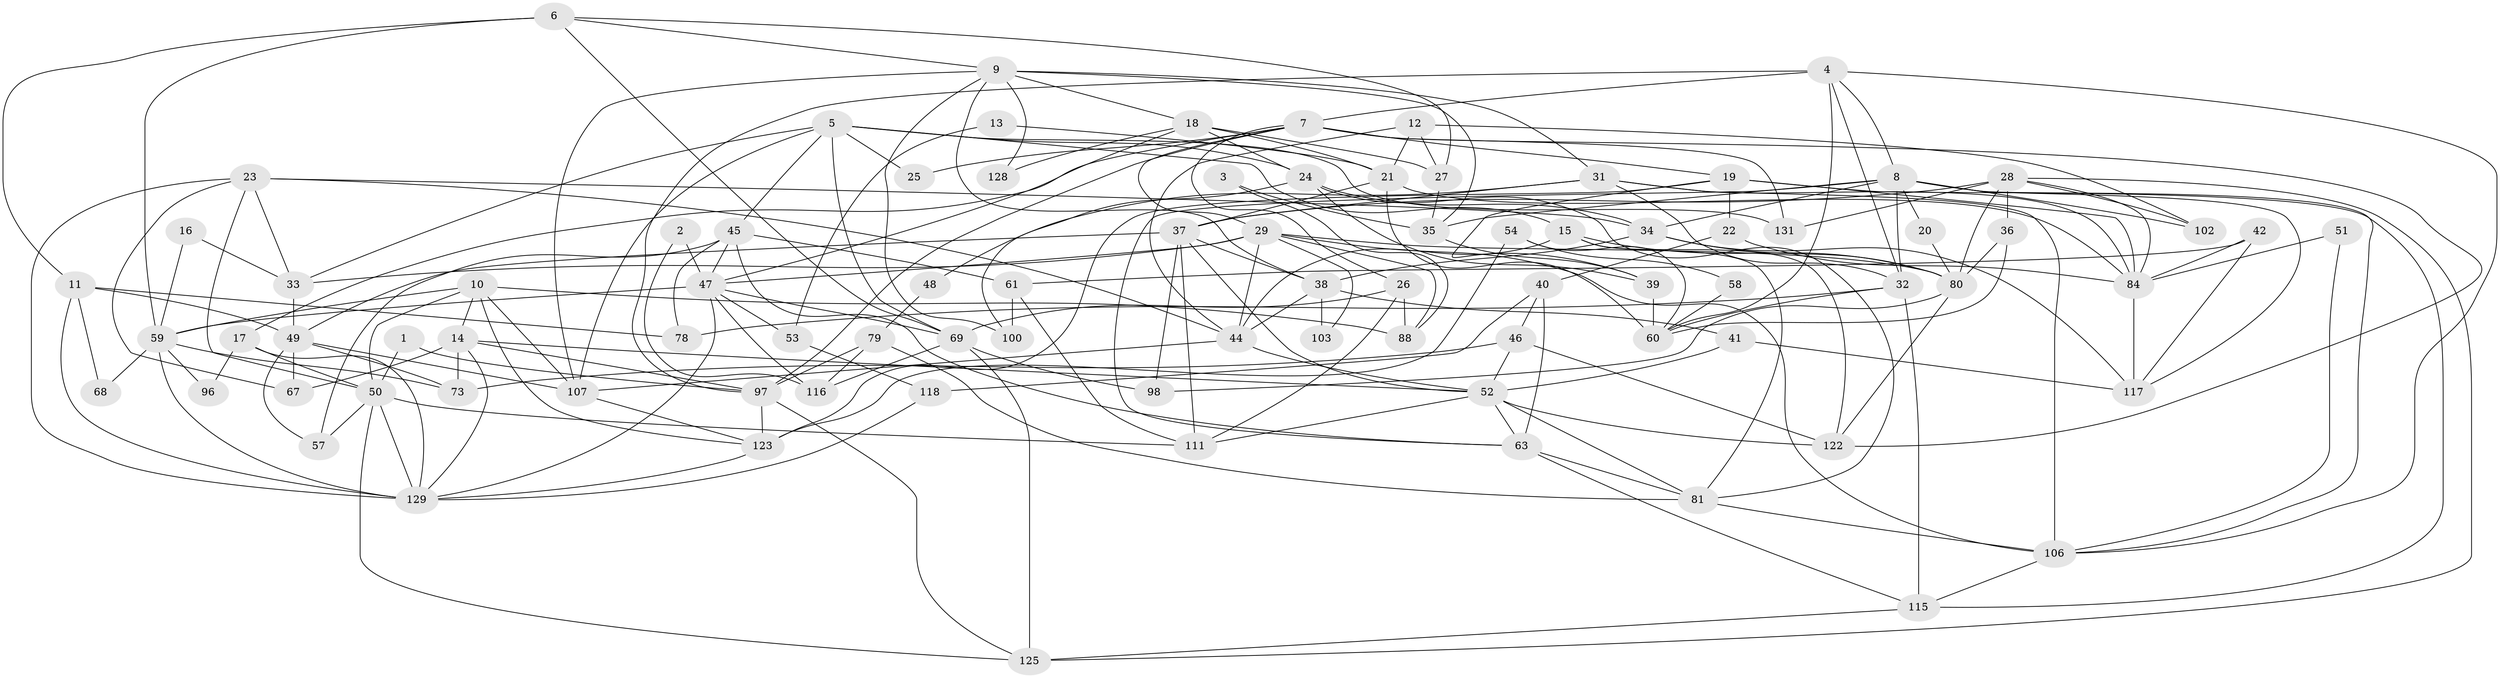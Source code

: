 // Generated by graph-tools (version 1.1) at 2025/23/03/03/25 07:23:58]
// undirected, 87 vertices, 214 edges
graph export_dot {
graph [start="1"]
  node [color=gray90,style=filled];
  1;
  2;
  3;
  4 [super="+75"];
  5 [super="+124"];
  6 [super="+83"];
  7 [super="+91"];
  8 [super="+89"];
  9 [super="+94"];
  10;
  11 [super="+90"];
  12 [super="+56"];
  13;
  14 [super="+43"];
  15 [super="+77"];
  16;
  17;
  18 [super="+99"];
  19 [super="+114"];
  20;
  21 [super="+30"];
  22;
  23 [super="+70"];
  24 [super="+66"];
  25;
  26;
  27;
  28 [super="+126"];
  29 [super="+72"];
  31;
  32 [super="+85"];
  33;
  34 [super="+55"];
  35;
  36;
  37 [super="+65"];
  38 [super="+71"];
  39 [super="+119"];
  40;
  41;
  42;
  44 [super="+76"];
  45 [super="+62"];
  46;
  47 [super="+92"];
  48;
  49 [super="+108"];
  50 [super="+93"];
  51;
  52 [super="+87"];
  53;
  54 [super="+74"];
  57;
  58;
  59 [super="+86"];
  60 [super="+82"];
  61 [super="+64"];
  63 [super="+105"];
  67;
  68;
  69 [super="+113"];
  73 [super="+104"];
  78;
  79;
  80 [super="+120"];
  81 [super="+101"];
  84 [super="+121"];
  88 [super="+95"];
  96;
  97 [super="+110"];
  98;
  100;
  102;
  103;
  106 [super="+132"];
  107 [super="+109"];
  111 [super="+112"];
  115;
  116;
  117;
  118;
  122;
  123 [super="+127"];
  125;
  128;
  129 [super="+130"];
  131;
  1 -- 50;
  1 -- 97;
  2 -- 116;
  2 -- 47;
  3 -- 35;
  3 -- 88;
  4 -- 97;
  4 -- 32;
  4 -- 106;
  4 -- 60;
  4 -- 7 [weight=2];
  4 -- 8;
  5 -- 15;
  5 -- 25;
  5 -- 131;
  5 -- 24;
  5 -- 107;
  5 -- 33;
  5 -- 45;
  5 -- 69;
  6 -- 59;
  6 -- 9;
  6 -- 11;
  6 -- 27;
  6 -- 69;
  7 -- 17;
  7 -- 19;
  7 -- 26;
  7 -- 122;
  7 -- 131;
  7 -- 25;
  7 -- 29;
  7 -- 97;
  8 -- 63;
  8 -- 20;
  8 -- 34;
  8 -- 35;
  8 -- 32;
  8 -- 117;
  8 -- 102;
  8 -- 106;
  9 -- 100;
  9 -- 107;
  9 -- 128;
  9 -- 18;
  9 -- 35;
  9 -- 31;
  9 -- 38;
  10 -- 14;
  10 -- 123;
  10 -- 59;
  10 -- 107;
  10 -- 50;
  10 -- 88;
  11 -- 129;
  11 -- 78;
  11 -- 68 [weight=2];
  11 -- 49;
  12 -- 27;
  12 -- 21;
  12 -- 102;
  12 -- 44;
  13 -- 53;
  13 -- 21;
  14 -- 129;
  14 -- 97;
  14 -- 67;
  14 -- 73;
  14 -- 52;
  15 -- 122;
  15 -- 81;
  15 -- 80;
  15 -- 44;
  16 -- 33;
  16 -- 59;
  17 -- 96;
  17 -- 50;
  17 -- 129;
  18 -- 21;
  18 -- 27;
  18 -- 24;
  18 -- 128;
  18 -- 47;
  19 -- 84 [weight=2];
  19 -- 123;
  19 -- 115;
  19 -- 22;
  19 -- 39;
  20 -- 80;
  21 -- 84;
  21 -- 60;
  21 -- 37;
  22 -- 84;
  22 -- 40;
  23 -- 33;
  23 -- 67;
  23 -- 50;
  23 -- 34;
  23 -- 44;
  23 -- 129;
  24 -- 34;
  24 -- 100;
  24 -- 39;
  24 -- 81;
  26 -- 88;
  26 -- 111;
  26 -- 69;
  27 -- 35;
  28 -- 131;
  28 -- 37;
  28 -- 125;
  28 -- 36;
  28 -- 84;
  28 -- 102;
  28 -- 80;
  29 -- 88;
  29 -- 103;
  29 -- 80;
  29 -- 33;
  29 -- 106;
  29 -- 44;
  29 -- 47;
  31 -- 48;
  31 -- 84;
  31 -- 106;
  31 -- 32;
  31 -- 37;
  32 -- 78;
  32 -- 115;
  32 -- 60;
  33 -- 49;
  34 -- 80;
  34 -- 117;
  34 -- 38;
  35 -- 39;
  36 -- 80;
  36 -- 60;
  37 -- 49;
  37 -- 38;
  37 -- 98;
  37 -- 52;
  37 -- 111;
  38 -- 41;
  38 -- 103 [weight=2];
  38 -- 44;
  39 -- 60;
  40 -- 46;
  40 -- 118;
  40 -- 63;
  41 -- 117;
  41 -- 52;
  42 -- 117;
  42 -- 84;
  42 -- 61;
  44 -- 52;
  44 -- 107;
  45 -- 61;
  45 -- 63;
  45 -- 57;
  45 -- 78;
  45 -- 47;
  46 -- 122;
  46 -- 73;
  46 -- 52;
  47 -- 53;
  47 -- 129;
  47 -- 116;
  47 -- 69;
  47 -- 59;
  48 -- 79;
  49 -- 67;
  49 -- 73;
  49 -- 107;
  49 -- 57;
  50 -- 125;
  50 -- 57;
  50 -- 111;
  50 -- 129;
  51 -- 106;
  51 -- 84;
  52 -- 111;
  52 -- 122;
  52 -- 63;
  52 -- 81;
  53 -- 118;
  54 -- 58;
  54 -- 123;
  54 -- 60;
  58 -- 60;
  59 -- 68;
  59 -- 96;
  59 -- 73;
  59 -- 129;
  61 -- 111;
  61 -- 100;
  63 -- 115;
  63 -- 81;
  69 -- 125;
  69 -- 98;
  69 -- 116;
  79 -- 97;
  79 -- 116;
  79 -- 81;
  80 -- 98;
  80 -- 122;
  81 -- 106;
  84 -- 117;
  97 -- 125;
  97 -- 123;
  106 -- 115;
  107 -- 123;
  115 -- 125;
  118 -- 129;
  123 -- 129;
}
